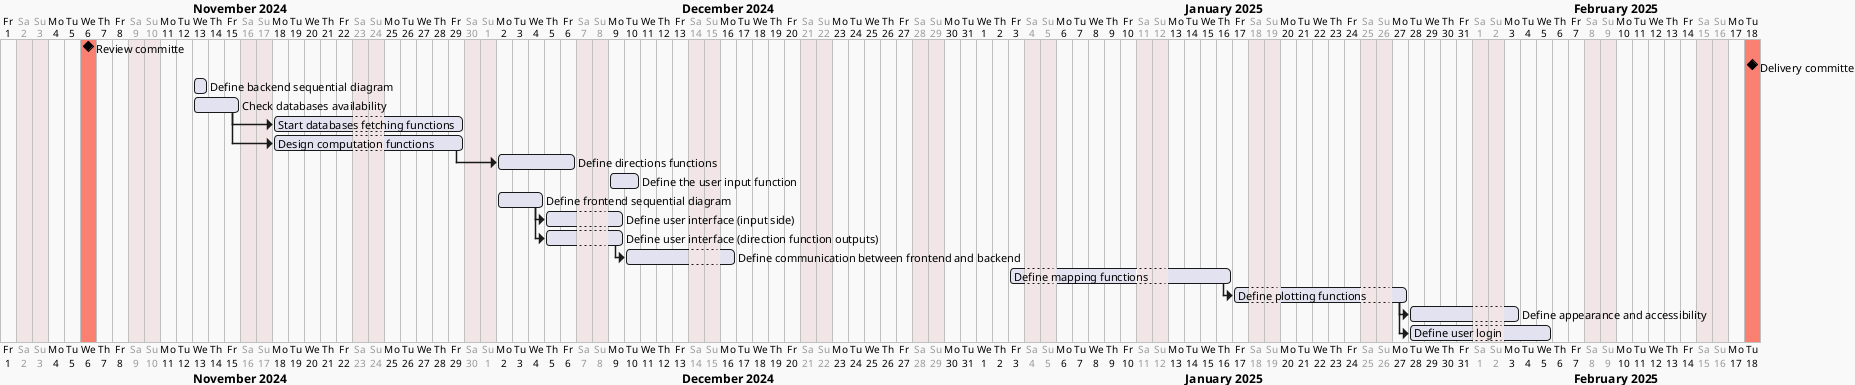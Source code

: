 @startgantt gantt
!theme mars
saturday are closed
sunday are closed

Project starts the 1st of november 2024


2024-11-06 is colored in salmon 
[Review committe] happens 2024-11-06

2025-02-18 is colored in salmon 
[Delivery committe] happens 2025-02-18

[Define backend sequential diagram] starts 2024-11-13 and requires 1 days

[Check databases availability] starts 2024-11-13 and requires 3 days
[Start databases fetching functions] lasts 10 days
[Check databases availability] -> [Start databases fetching functions]
[Design computation functions] lasts 10 days
[Check databases availability] -> [Design computation functions]
[Define directions functions] lasts 5 days
[Design computation functions] -> [Define directions functions]


[Define the user input function] starts 2024-12-09 and requires 2 days

[Define frontend sequential diagram] starts 2024-12-01 and requires 3 days
[Define user interface (input side)] lasts 3 days
[Define frontend sequential diagram] -> [Define user interface (input side)]
[Define user interface (direction function outputs)] lasts 3 days
[Define frontend sequential diagram] -> [Define user interface (direction function outputs)]

[Define communication between frontend and backend] requires 5 days
[Define user interface (direction function outputs)] -> [Define communication between frontend and backend]

[Define mapping functions] starts 2025-01-03 and requires 10 days
[Define plotting functions] lasts 7 days
[Define mapping functions] -> [Define plotting functions]
[Define appearance and accessibility] lasts 5 days
[Define plotting functions] -> [Define appearance and accessibility]
[Define user login] lasts 7 days
[Define plotting functions] -> [Define user login]
@endgantt
